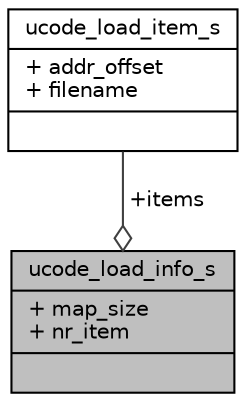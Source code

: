 digraph "ucode_load_info_s"
{
 // INTERACTIVE_SVG=YES
 // LATEX_PDF_SIZE
  bgcolor="transparent";
  edge [fontname="Helvetica",fontsize="10",labelfontname="Helvetica",labelfontsize="10"];
  node [fontname="Helvetica",fontsize="10",shape=record];
  Node1 [label="{ucode_load_info_s\n|+ map_size\l+ nr_item\l|}",height=0.2,width=0.4,color="black", fillcolor="grey75", style="filled", fontcolor="black",tooltip=" "];
  Node2 -> Node1 [color="grey25",fontsize="10",style="solid",label=" +items" ,arrowhead="odiamond",fontname="Helvetica"];
  Node2 [label="{ucode_load_item_s\n|+ addr_offset\l+ filename\l|}",height=0.2,width=0.4,color="black",URL="$d5/d03/structucode__load__item__s.html",tooltip=" "];
}
